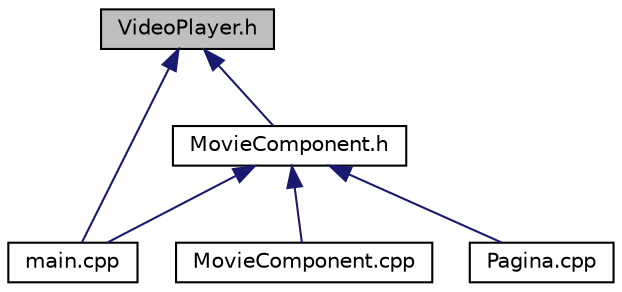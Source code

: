 digraph "VideoPlayer.h"
{
  edge [fontname="Helvetica",fontsize="10",labelfontname="Helvetica",labelfontsize="10"];
  node [fontname="Helvetica",fontsize="10",shape=record];
  Node8 [label="VideoPlayer.h",height=0.2,width=0.4,color="black", fillcolor="grey75", style="filled", fontcolor="black"];
  Node8 -> Node9 [dir="back",color="midnightblue",fontsize="10",style="solid",fontname="Helvetica"];
  Node9 [label="main.cpp",height=0.2,width=0.4,color="black", fillcolor="white", style="filled",URL="$main_8cpp.html",tooltip="Main file Base of GUI using gtk and all methods involve this one. "];
  Node8 -> Node10 [dir="back",color="midnightblue",fontsize="10",style="solid",fontname="Helvetica"];
  Node10 [label="MovieComponent.h",height=0.2,width=0.4,color="black", fillcolor="white", style="filled",URL="$MovieComponent_8h.html",tooltip="Header file to declare methods of the Movie Component. "];
  Node10 -> Node9 [dir="back",color="midnightblue",fontsize="10",style="solid",fontname="Helvetica"];
  Node10 -> Node11 [dir="back",color="midnightblue",fontsize="10",style="solid",fontname="Helvetica"];
  Node11 [label="MovieComponent.cpp",height=0.2,width=0.4,color="black", fillcolor="white", style="filled",URL="$MovieComponent_8cpp.html",tooltip="Gui movie componet for seing details of the movie. "];
  Node10 -> Node12 [dir="back",color="midnightblue",fontsize="10",style="solid",fontname="Helvetica"];
  Node12 [label="Pagina.cpp",height=0.2,width=0.4,color="black", fillcolor="white", style="filled",URL="$Pagina_8cpp.html",tooltip="File containing methods of Pagina. "];
}
